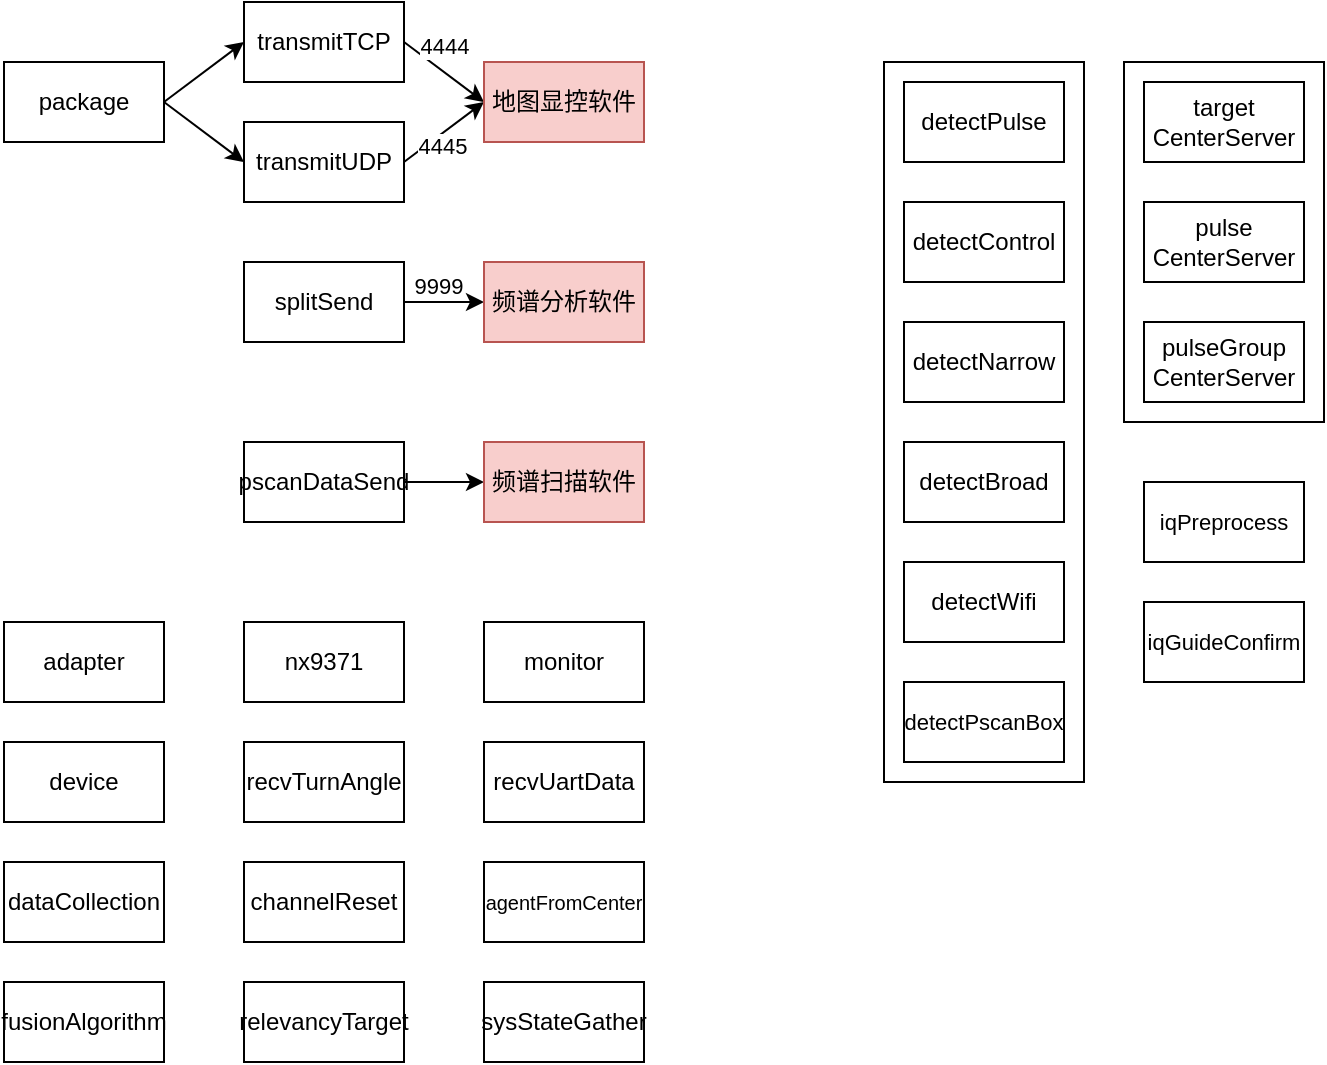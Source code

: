 <mxfile version="25.0.3">
  <diagram name="第 1 页" id="c-wLTQE5T7fWN2uGCTkj">
    <mxGraphModel dx="1195" dy="630" grid="1" gridSize="10" guides="1" tooltips="1" connect="1" arrows="1" fold="1" page="1" pageScale="1" pageWidth="827" pageHeight="1169" math="0" shadow="0">
      <root>
        <mxCell id="0" />
        <mxCell id="1" parent="0" />
        <mxCell id="RkxBlU55WuZMnkj0bOeG-3" style="rounded=0;orthogonalLoop=1;jettySize=auto;html=1;exitX=1;exitY=0.5;exitDx=0;exitDy=0;entryX=0;entryY=0.5;entryDx=0;entryDy=0;" parent="1" source="tVdQTuVEDTe3-TB5gP0G-1" target="RkxBlU55WuZMnkj0bOeG-2" edge="1">
          <mxGeometry relative="1" as="geometry" />
        </mxCell>
        <mxCell id="RkxBlU55WuZMnkj0bOeG-4" value="4444" style="edgeLabel;html=1;align=center;verticalAlign=middle;resizable=0;points=[];" parent="RkxBlU55WuZMnkj0bOeG-3" vertex="1" connectable="0">
          <mxGeometry x="-0.174" y="1" relative="1" as="geometry">
            <mxPoint x="3" y="-10" as="offset" />
          </mxGeometry>
        </mxCell>
        <mxCell id="tVdQTuVEDTe3-TB5gP0G-1" value="transmitTCP" style="rounded=0;whiteSpace=wrap;html=1;" parent="1" vertex="1">
          <mxGeometry x="200" y="290" width="80" height="40" as="geometry" />
        </mxCell>
        <mxCell id="RkxBlU55WuZMnkj0bOeG-32" style="rounded=0;orthogonalLoop=1;jettySize=auto;html=1;exitX=1;exitY=0.5;exitDx=0;exitDy=0;entryX=0;entryY=0.5;entryDx=0;entryDy=0;" parent="1" source="RkxBlU55WuZMnkj0bOeG-1" target="RkxBlU55WuZMnkj0bOeG-2" edge="1">
          <mxGeometry relative="1" as="geometry" />
        </mxCell>
        <mxCell id="RkxBlU55WuZMnkj0bOeG-33" value="4445" style="edgeLabel;html=1;align=center;verticalAlign=middle;resizable=0;points=[];" parent="RkxBlU55WuZMnkj0bOeG-32" vertex="1" connectable="0">
          <mxGeometry x="-0.085" y="-1" relative="1" as="geometry">
            <mxPoint y="5" as="offset" />
          </mxGeometry>
        </mxCell>
        <mxCell id="RkxBlU55WuZMnkj0bOeG-1" value="transmitUDP" style="rounded=0;whiteSpace=wrap;html=1;" parent="1" vertex="1">
          <mxGeometry x="200" y="350" width="80" height="40" as="geometry" />
        </mxCell>
        <mxCell id="RkxBlU55WuZMnkj0bOeG-2" value="地图显控软件" style="rounded=0;whiteSpace=wrap;html=1;fillColor=#f8cecc;strokeColor=#b85450;" parent="1" vertex="1">
          <mxGeometry x="320" y="320" width="80" height="40" as="geometry" />
        </mxCell>
        <mxCell id="RkxBlU55WuZMnkj0bOeG-5" value="monitor" style="rounded=0;whiteSpace=wrap;html=1;" parent="1" vertex="1">
          <mxGeometry x="320" y="600" width="80" height="40" as="geometry" />
        </mxCell>
        <mxCell id="RkxBlU55WuZMnkj0bOeG-9" value="nx9371" style="rounded=0;whiteSpace=wrap;html=1;" parent="1" vertex="1">
          <mxGeometry x="200" y="600" width="80" height="40" as="geometry" />
        </mxCell>
        <mxCell id="RkxBlU55WuZMnkj0bOeG-18" value="" style="group" parent="1" vertex="1" connectable="0">
          <mxGeometry x="640" y="320" width="100" height="180" as="geometry" />
        </mxCell>
        <mxCell id="RkxBlU55WuZMnkj0bOeG-17" value="" style="rounded=0;whiteSpace=wrap;html=1;fillColor=none;" parent="RkxBlU55WuZMnkj0bOeG-18" vertex="1">
          <mxGeometry width="100" height="180" as="geometry" />
        </mxCell>
        <mxCell id="RkxBlU55WuZMnkj0bOeG-6" value="target&lt;div&gt;CenterServer&lt;/div&gt;" style="rounded=0;whiteSpace=wrap;html=1;" parent="RkxBlU55WuZMnkj0bOeG-18" vertex="1">
          <mxGeometry x="10" y="10" width="80" height="40" as="geometry" />
        </mxCell>
        <mxCell id="RkxBlU55WuZMnkj0bOeG-7" value="pulse&lt;div&gt;CenterServer&lt;/div&gt;" style="rounded=0;whiteSpace=wrap;html=1;" parent="RkxBlU55WuZMnkj0bOeG-18" vertex="1">
          <mxGeometry x="10" y="70" width="80" height="40" as="geometry" />
        </mxCell>
        <mxCell id="RkxBlU55WuZMnkj0bOeG-8" value="pulseGroup&lt;div&gt;CenterServer&lt;/div&gt;" style="rounded=0;whiteSpace=wrap;html=1;" parent="RkxBlU55WuZMnkj0bOeG-18" vertex="1">
          <mxGeometry x="10" y="130" width="80" height="40" as="geometry" />
        </mxCell>
        <mxCell id="RkxBlU55WuZMnkj0bOeG-15" value="" style="rounded=0;whiteSpace=wrap;html=1;fillColor=none;" parent="1" vertex="1">
          <mxGeometry x="520" y="320" width="100" height="360" as="geometry" />
        </mxCell>
        <mxCell id="RkxBlU55WuZMnkj0bOeG-10" value="detectPulse" style="rounded=0;whiteSpace=wrap;html=1;" parent="1" vertex="1">
          <mxGeometry x="530" y="330" width="80" height="40" as="geometry" />
        </mxCell>
        <mxCell id="RkxBlU55WuZMnkj0bOeG-11" value="detectControl" style="rounded=0;whiteSpace=wrap;html=1;" parent="1" vertex="1">
          <mxGeometry x="530" y="390" width="80" height="40" as="geometry" />
        </mxCell>
        <mxCell id="RkxBlU55WuZMnkj0bOeG-12" value="detectNarrow" style="rounded=0;whiteSpace=wrap;html=1;" parent="1" vertex="1">
          <mxGeometry x="530" y="450" width="80" height="40" as="geometry" />
        </mxCell>
        <mxCell id="RkxBlU55WuZMnkj0bOeG-13" value="detectBroad" style="rounded=0;whiteSpace=wrap;html=1;" parent="1" vertex="1">
          <mxGeometry x="530" y="510" width="80" height="40" as="geometry" />
        </mxCell>
        <mxCell id="RkxBlU55WuZMnkj0bOeG-14" value="detectWifi" style="rounded=0;whiteSpace=wrap;html=1;" parent="1" vertex="1">
          <mxGeometry x="530" y="570" width="80" height="40" as="geometry" />
        </mxCell>
        <mxCell id="RkxBlU55WuZMnkj0bOeG-19" value="detectPscanBox" style="rounded=0;whiteSpace=wrap;html=1;fontSize=11;" parent="1" vertex="1">
          <mxGeometry x="530" y="630" width="80" height="40" as="geometry" />
        </mxCell>
        <mxCell id="RkxBlU55WuZMnkj0bOeG-20" value="device" style="rounded=0;whiteSpace=wrap;html=1;" parent="1" vertex="1">
          <mxGeometry x="80" y="660" width="80" height="40" as="geometry" />
        </mxCell>
        <mxCell id="RkxBlU55WuZMnkj0bOeG-23" style="edgeStyle=orthogonalEdgeStyle;rounded=0;orthogonalLoop=1;jettySize=auto;html=1;exitX=1;exitY=0.5;exitDx=0;exitDy=0;entryX=0;entryY=0.5;entryDx=0;entryDy=0;" parent="1" source="RkxBlU55WuZMnkj0bOeG-21" target="RkxBlU55WuZMnkj0bOeG-43" edge="1">
          <mxGeometry relative="1" as="geometry">
            <mxPoint x="290" y="540" as="targetPoint" />
          </mxGeometry>
        </mxCell>
        <mxCell id="RkxBlU55WuZMnkj0bOeG-21" value="pscanDataSend" style="rounded=0;whiteSpace=wrap;html=1;" parent="1" vertex="1">
          <mxGeometry x="200" y="510" width="80" height="40" as="geometry" />
        </mxCell>
        <mxCell id="RkxBlU55WuZMnkj0bOeG-25" style="edgeStyle=orthogonalEdgeStyle;rounded=0;orthogonalLoop=1;jettySize=auto;html=1;exitX=1;exitY=0.5;exitDx=0;exitDy=0;entryX=0;entryY=0.5;entryDx=0;entryDy=0;" parent="1" source="RkxBlU55WuZMnkj0bOeG-22" target="RkxBlU55WuZMnkj0bOeG-24" edge="1">
          <mxGeometry relative="1" as="geometry" />
        </mxCell>
        <mxCell id="RkxBlU55WuZMnkj0bOeG-26" value="9999" style="edgeLabel;html=1;align=center;verticalAlign=middle;resizable=0;points=[];" parent="RkxBlU55WuZMnkj0bOeG-25" vertex="1" connectable="0">
          <mxGeometry x="-0.207" y="2" relative="1" as="geometry">
            <mxPoint x="1" y="-6" as="offset" />
          </mxGeometry>
        </mxCell>
        <mxCell id="RkxBlU55WuZMnkj0bOeG-22" value="splitSend" style="rounded=0;whiteSpace=wrap;html=1;" parent="1" vertex="1">
          <mxGeometry x="200" y="420" width="80" height="40" as="geometry" />
        </mxCell>
        <mxCell id="RkxBlU55WuZMnkj0bOeG-24" value="频谱分析软件" style="rounded=0;whiteSpace=wrap;html=1;fillColor=#f8cecc;strokeColor=#b85450;" parent="1" vertex="1">
          <mxGeometry x="320" y="420" width="80" height="40" as="geometry" />
        </mxCell>
        <mxCell id="RkxBlU55WuZMnkj0bOeG-27" value="iqGuideConfirm" style="rounded=0;whiteSpace=wrap;html=1;fontSize=11;" parent="1" vertex="1">
          <mxGeometry x="650" y="590" width="80" height="40" as="geometry" />
        </mxCell>
        <mxCell id="RkxBlU55WuZMnkj0bOeG-28" value="iqPreprocess" style="rounded=0;whiteSpace=wrap;html=1;fontSize=11;" parent="1" vertex="1">
          <mxGeometry x="650" y="530" width="80" height="40" as="geometry" />
        </mxCell>
        <mxCell id="RkxBlU55WuZMnkj0bOeG-30" style="rounded=0;orthogonalLoop=1;jettySize=auto;html=1;exitX=1;exitY=0.5;exitDx=0;exitDy=0;entryX=0;entryY=0.5;entryDx=0;entryDy=0;" parent="1" source="RkxBlU55WuZMnkj0bOeG-29" target="tVdQTuVEDTe3-TB5gP0G-1" edge="1">
          <mxGeometry relative="1" as="geometry" />
        </mxCell>
        <mxCell id="RkxBlU55WuZMnkj0bOeG-31" style="rounded=0;orthogonalLoop=1;jettySize=auto;html=1;exitX=1;exitY=0.5;exitDx=0;exitDy=0;entryX=0;entryY=0.5;entryDx=0;entryDy=0;" parent="1" source="RkxBlU55WuZMnkj0bOeG-29" target="RkxBlU55WuZMnkj0bOeG-1" edge="1">
          <mxGeometry relative="1" as="geometry" />
        </mxCell>
        <mxCell id="RkxBlU55WuZMnkj0bOeG-29" value="package" style="rounded=0;whiteSpace=wrap;html=1;" parent="1" vertex="1">
          <mxGeometry x="80" y="320" width="80" height="40" as="geometry" />
        </mxCell>
        <mxCell id="RkxBlU55WuZMnkj0bOeG-34" value="adapter" style="rounded=0;whiteSpace=wrap;html=1;" parent="1" vertex="1">
          <mxGeometry x="80" y="600" width="80" height="40" as="geometry" />
        </mxCell>
        <mxCell id="RkxBlU55WuZMnkj0bOeG-35" value="recvTurnAngle" style="rounded=0;whiteSpace=wrap;html=1;" parent="1" vertex="1">
          <mxGeometry x="200" y="660" width="80" height="40" as="geometry" />
        </mxCell>
        <mxCell id="RkxBlU55WuZMnkj0bOeG-36" value="recvUartData" style="rounded=0;whiteSpace=wrap;html=1;" parent="1" vertex="1">
          <mxGeometry x="320" y="660" width="80" height="40" as="geometry" />
        </mxCell>
        <mxCell id="RkxBlU55WuZMnkj0bOeG-37" value="dataCollection" style="rounded=0;whiteSpace=wrap;html=1;" parent="1" vertex="1">
          <mxGeometry x="80" y="720" width="80" height="40" as="geometry" />
        </mxCell>
        <mxCell id="RkxBlU55WuZMnkj0bOeG-38" value="channelReset" style="rounded=0;whiteSpace=wrap;html=1;" parent="1" vertex="1">
          <mxGeometry x="200" y="720" width="80" height="40" as="geometry" />
        </mxCell>
        <mxCell id="RkxBlU55WuZMnkj0bOeG-39" value="agentFromCenter" style="rounded=0;whiteSpace=wrap;html=1;fontSize=10;" parent="1" vertex="1">
          <mxGeometry x="320" y="720" width="80" height="40" as="geometry" />
        </mxCell>
        <mxCell id="RkxBlU55WuZMnkj0bOeG-40" value="fusionAlgorithm" style="rounded=0;whiteSpace=wrap;html=1;" parent="1" vertex="1">
          <mxGeometry x="80" y="780" width="80" height="40" as="geometry" />
        </mxCell>
        <mxCell id="RkxBlU55WuZMnkj0bOeG-41" value="relevancyTarget" style="rounded=0;whiteSpace=wrap;html=1;" parent="1" vertex="1">
          <mxGeometry x="200" y="780" width="80" height="40" as="geometry" />
        </mxCell>
        <mxCell id="RkxBlU55WuZMnkj0bOeG-42" value="sysStateGather" style="rounded=0;whiteSpace=wrap;html=1;" parent="1" vertex="1">
          <mxGeometry x="320" y="780" width="80" height="40" as="geometry" />
        </mxCell>
        <mxCell id="RkxBlU55WuZMnkj0bOeG-43" value="频谱扫描软件" style="rounded=0;whiteSpace=wrap;html=1;fillColor=#f8cecc;strokeColor=#b85450;" parent="1" vertex="1">
          <mxGeometry x="320" y="510" width="80" height="40" as="geometry" />
        </mxCell>
      </root>
    </mxGraphModel>
  </diagram>
</mxfile>
